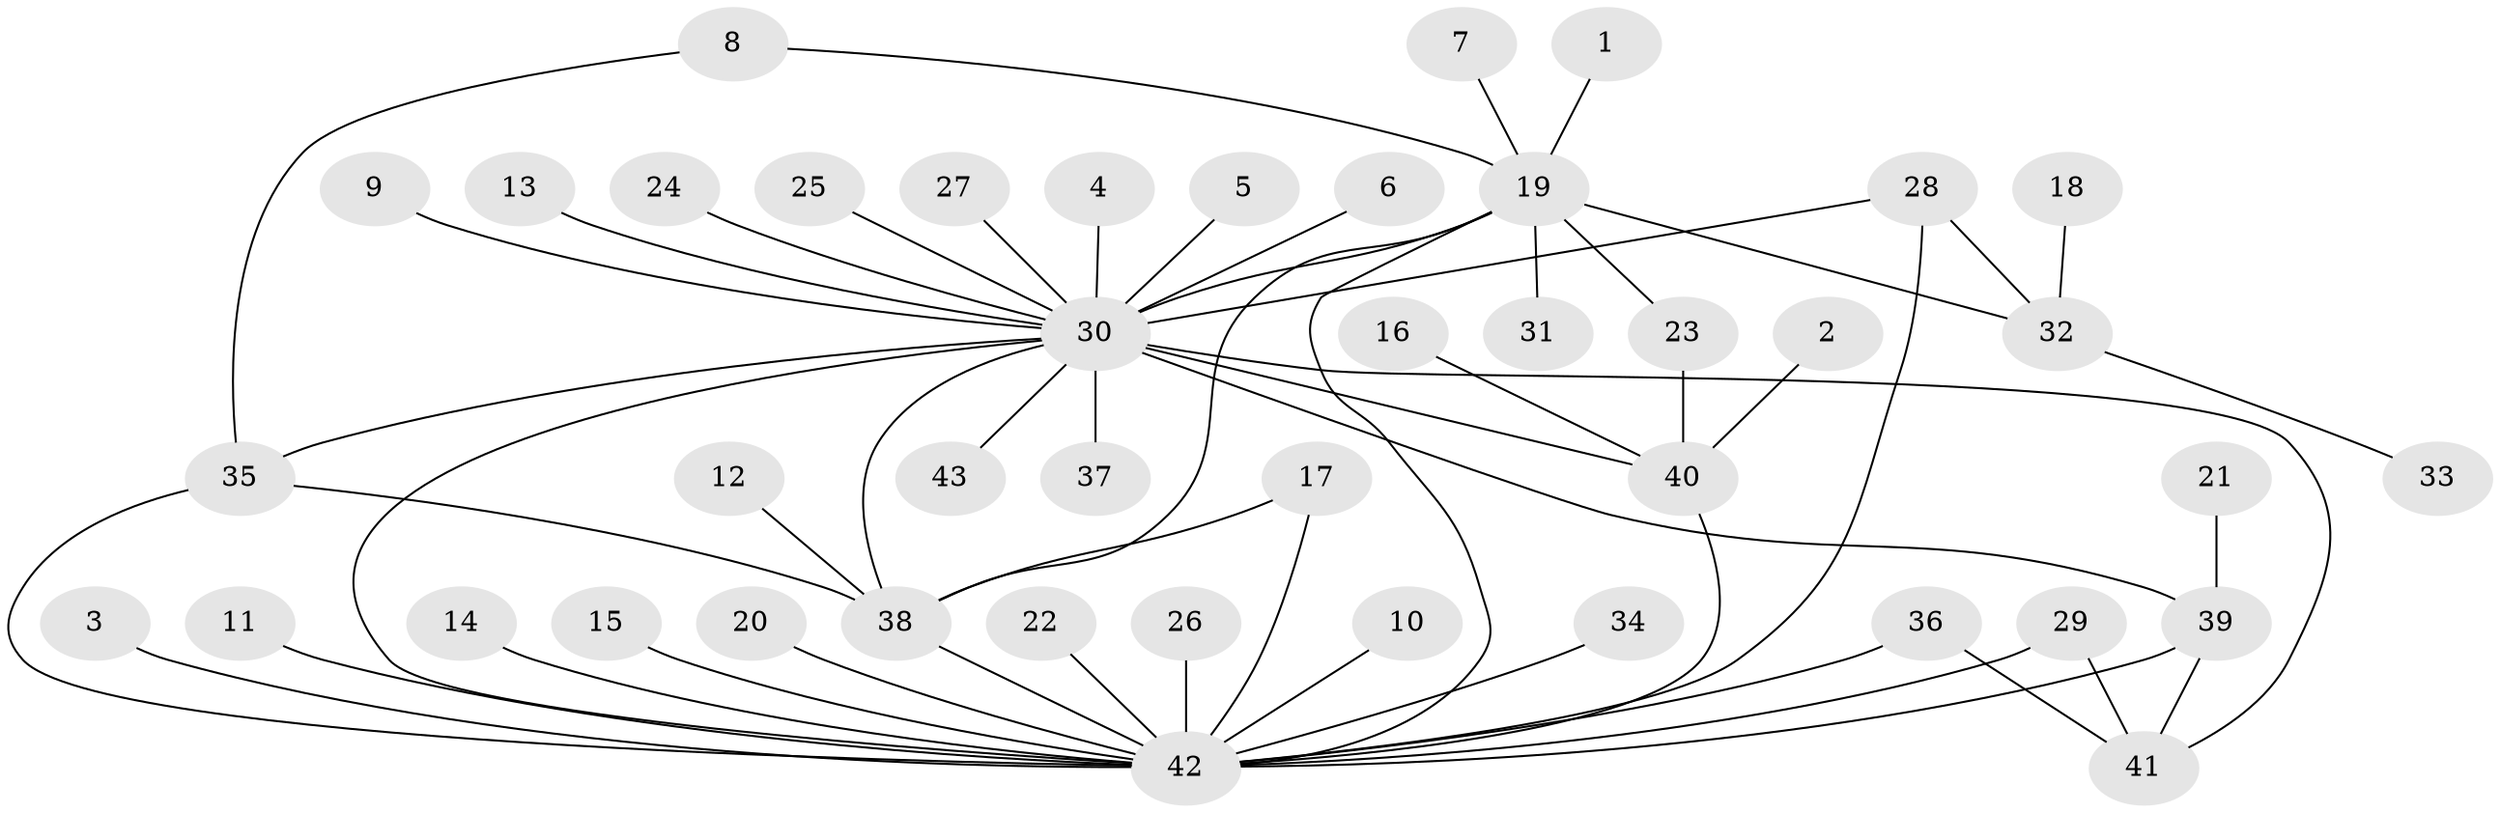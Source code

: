 // original degree distribution, {3: 0.09411764705882353, 13: 0.011764705882352941, 2: 0.2235294117647059, 12: 0.011764705882352941, 7: 0.011764705882352941, 1: 0.5294117647058824, 4: 0.047058823529411764, 9: 0.011764705882352941, 19: 0.011764705882352941, 8: 0.011764705882352941, 6: 0.023529411764705882, 5: 0.011764705882352941}
// Generated by graph-tools (version 1.1) at 2025/49/03/09/25 03:49:58]
// undirected, 43 vertices, 57 edges
graph export_dot {
graph [start="1"]
  node [color=gray90,style=filled];
  1;
  2;
  3;
  4;
  5;
  6;
  7;
  8;
  9;
  10;
  11;
  12;
  13;
  14;
  15;
  16;
  17;
  18;
  19;
  20;
  21;
  22;
  23;
  24;
  25;
  26;
  27;
  28;
  29;
  30;
  31;
  32;
  33;
  34;
  35;
  36;
  37;
  38;
  39;
  40;
  41;
  42;
  43;
  1 -- 19 [weight=1.0];
  2 -- 40 [weight=1.0];
  3 -- 42 [weight=1.0];
  4 -- 30 [weight=1.0];
  5 -- 30 [weight=1.0];
  6 -- 30 [weight=1.0];
  7 -- 19 [weight=1.0];
  8 -- 19 [weight=1.0];
  8 -- 35 [weight=1.0];
  9 -- 30 [weight=1.0];
  10 -- 42 [weight=1.0];
  11 -- 42 [weight=1.0];
  12 -- 38 [weight=1.0];
  13 -- 30 [weight=1.0];
  14 -- 42 [weight=1.0];
  15 -- 42 [weight=1.0];
  16 -- 40 [weight=1.0];
  17 -- 38 [weight=1.0];
  17 -- 42 [weight=1.0];
  18 -- 32 [weight=1.0];
  19 -- 23 [weight=1.0];
  19 -- 30 [weight=2.0];
  19 -- 31 [weight=1.0];
  19 -- 32 [weight=1.0];
  19 -- 38 [weight=1.0];
  19 -- 42 [weight=1.0];
  20 -- 42 [weight=1.0];
  21 -- 39 [weight=1.0];
  22 -- 42 [weight=1.0];
  23 -- 40 [weight=1.0];
  24 -- 30 [weight=1.0];
  25 -- 30 [weight=1.0];
  26 -- 42 [weight=1.0];
  27 -- 30 [weight=1.0];
  28 -- 30 [weight=1.0];
  28 -- 32 [weight=1.0];
  28 -- 42 [weight=1.0];
  29 -- 41 [weight=1.0];
  29 -- 42 [weight=1.0];
  30 -- 35 [weight=1.0];
  30 -- 37 [weight=1.0];
  30 -- 38 [weight=1.0];
  30 -- 39 [weight=1.0];
  30 -- 40 [weight=1.0];
  30 -- 41 [weight=1.0];
  30 -- 42 [weight=1.0];
  30 -- 43 [weight=1.0];
  32 -- 33 [weight=1.0];
  34 -- 42 [weight=1.0];
  35 -- 38 [weight=1.0];
  35 -- 42 [weight=1.0];
  36 -- 41 [weight=1.0];
  36 -- 42 [weight=1.0];
  38 -- 42 [weight=1.0];
  39 -- 41 [weight=1.0];
  39 -- 42 [weight=1.0];
  40 -- 42 [weight=1.0];
}
